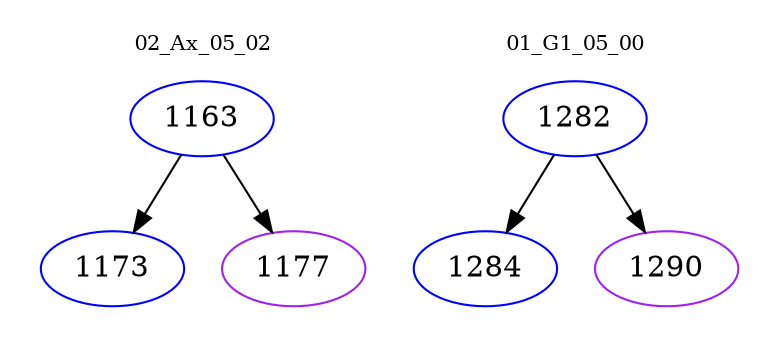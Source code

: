 digraph{
subgraph cluster_0 {
color = white
label = "02_Ax_05_02";
fontsize=10;
T0_1163 [label="1163", color="blue"]
T0_1163 -> T0_1173 [color="black"]
T0_1173 [label="1173", color="blue"]
T0_1163 -> T0_1177 [color="black"]
T0_1177 [label="1177", color="purple"]
}
subgraph cluster_1 {
color = white
label = "01_G1_05_00";
fontsize=10;
T1_1282 [label="1282", color="blue"]
T1_1282 -> T1_1284 [color="black"]
T1_1284 [label="1284", color="blue"]
T1_1282 -> T1_1290 [color="black"]
T1_1290 [label="1290", color="purple"]
}
}
